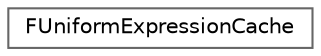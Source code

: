 digraph "Graphical Class Hierarchy"
{
 // INTERACTIVE_SVG=YES
 // LATEX_PDF_SIZE
  bgcolor="transparent";
  edge [fontname=Helvetica,fontsize=10,labelfontname=Helvetica,labelfontsize=10];
  node [fontname=Helvetica,fontsize=10,shape=box,height=0.2,width=0.4];
  rankdir="LR";
  Node0 [id="Node000000",label="FUniformExpressionCache",height=0.2,width=0.4,color="grey40", fillcolor="white", style="filled",URL="$d5/df4/structFUniformExpressionCache.html",tooltip="Cached uniform expression values."];
}
